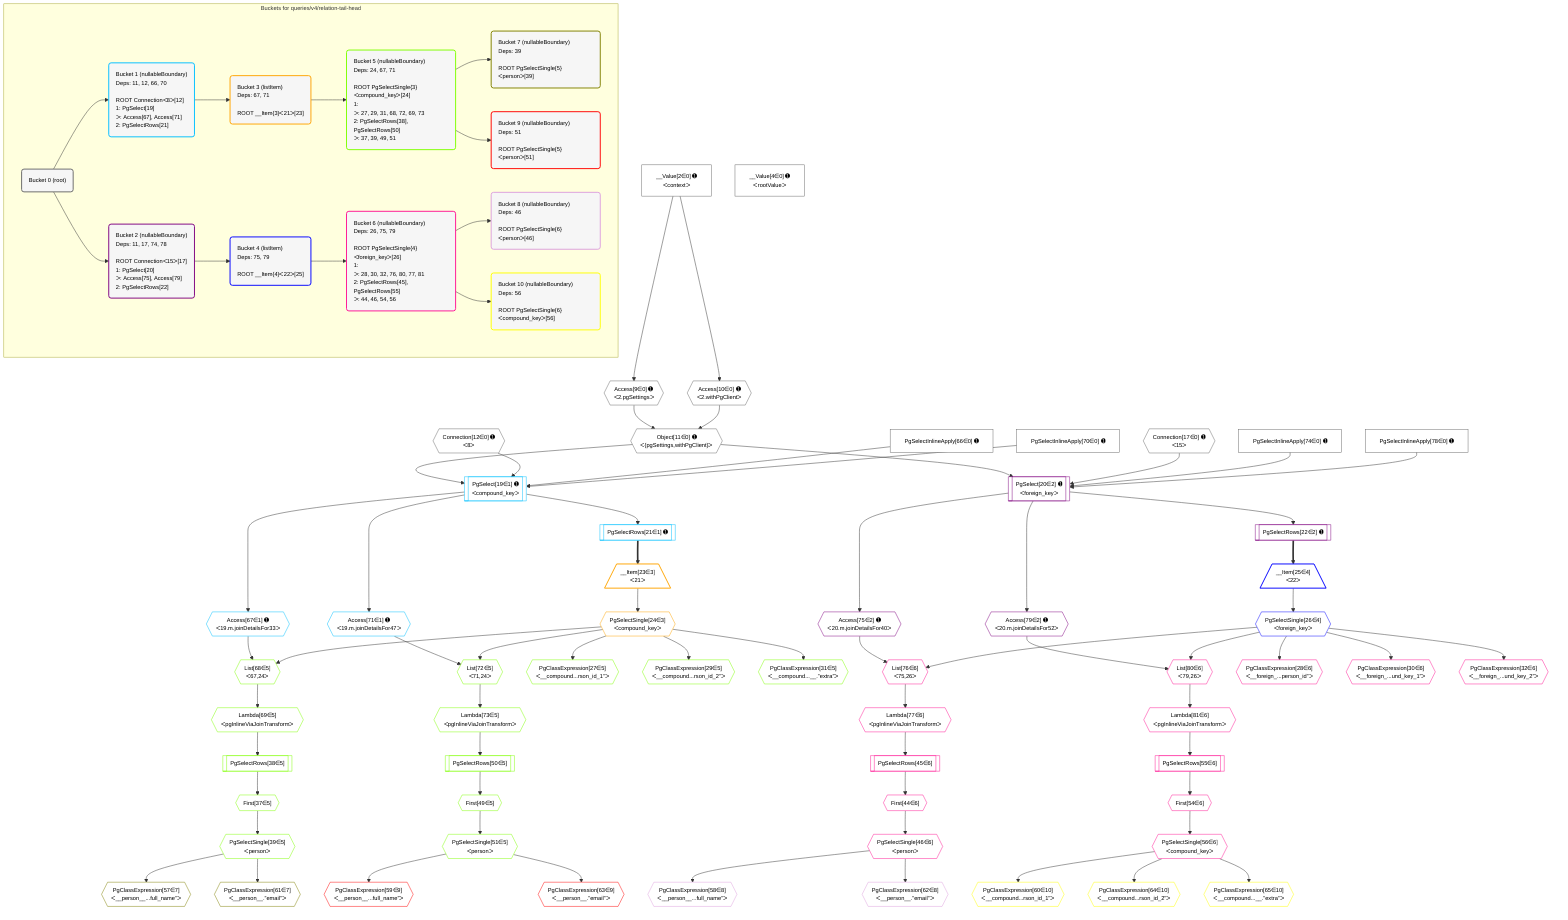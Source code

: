 %%{init: {'themeVariables': { 'fontSize': '12px'}}}%%
graph TD
    classDef path fill:#eee,stroke:#000,color:#000
    classDef plan fill:#fff,stroke-width:1px,color:#000
    classDef itemplan fill:#fff,stroke-width:2px,color:#000
    classDef unbatchedplan fill:#dff,stroke-width:1px,color:#000
    classDef sideeffectplan fill:#fcc,stroke-width:2px,color:#000
    classDef bucket fill:#f6f6f6,color:#000,stroke-width:2px,text-align:left

    subgraph "Buckets for queries/v4/relation-tail-head"
    Bucket0("Bucket 0 (root)"):::bucket
    Bucket1("Bucket 1 (nullableBoundary)<br />Deps: 11, 12, 66, 70<br /><br />ROOT Connectionᐸ8ᐳ[12]<br />1: PgSelect[19]<br />ᐳ: Access[67], Access[71]<br />2: PgSelectRows[21]"):::bucket
    Bucket2("Bucket 2 (nullableBoundary)<br />Deps: 11, 17, 74, 78<br /><br />ROOT Connectionᐸ15ᐳ[17]<br />1: PgSelect[20]<br />ᐳ: Access[75], Access[79]<br />2: PgSelectRows[22]"):::bucket
    Bucket3("Bucket 3 (listItem)<br />Deps: 67, 71<br /><br />ROOT __Item{3}ᐸ21ᐳ[23]"):::bucket
    Bucket4("Bucket 4 (listItem)<br />Deps: 75, 79<br /><br />ROOT __Item{4}ᐸ22ᐳ[25]"):::bucket
    Bucket5("Bucket 5 (nullableBoundary)<br />Deps: 24, 67, 71<br /><br />ROOT PgSelectSingle{3}ᐸcompound_keyᐳ[24]<br />1: <br />ᐳ: 27, 29, 31, 68, 72, 69, 73<br />2: PgSelectRows[38], PgSelectRows[50]<br />ᐳ: 37, 39, 49, 51"):::bucket
    Bucket6("Bucket 6 (nullableBoundary)<br />Deps: 26, 75, 79<br /><br />ROOT PgSelectSingle{4}ᐸforeign_keyᐳ[26]<br />1: <br />ᐳ: 28, 30, 32, 76, 80, 77, 81<br />2: PgSelectRows[45], PgSelectRows[55]<br />ᐳ: 44, 46, 54, 56"):::bucket
    Bucket7("Bucket 7 (nullableBoundary)<br />Deps: 39<br /><br />ROOT PgSelectSingle{5}ᐸpersonᐳ[39]"):::bucket
    Bucket8("Bucket 8 (nullableBoundary)<br />Deps: 46<br /><br />ROOT PgSelectSingle{6}ᐸpersonᐳ[46]"):::bucket
    Bucket9("Bucket 9 (nullableBoundary)<br />Deps: 51<br /><br />ROOT PgSelectSingle{5}ᐸpersonᐳ[51]"):::bucket
    Bucket10("Bucket 10 (nullableBoundary)<br />Deps: 56<br /><br />ROOT PgSelectSingle{6}ᐸcompound_keyᐳ[56]"):::bucket
    end
    Bucket0 --> Bucket1 & Bucket2
    Bucket1 --> Bucket3
    Bucket2 --> Bucket4
    Bucket3 --> Bucket5
    Bucket4 --> Bucket6
    Bucket5 --> Bucket7 & Bucket9
    Bucket6 --> Bucket8 & Bucket10

    %% plan dependencies
    Object11{{"Object[11∈0] ➊<br />ᐸ{pgSettings,withPgClient}ᐳ"}}:::plan
    Access9{{"Access[9∈0] ➊<br />ᐸ2.pgSettingsᐳ"}}:::plan
    Access10{{"Access[10∈0] ➊<br />ᐸ2.withPgClientᐳ"}}:::plan
    Access9 & Access10 --> Object11
    __Value2["__Value[2∈0] ➊<br />ᐸcontextᐳ"]:::plan
    __Value2 --> Access9
    __Value2 --> Access10
    __Value4["__Value[4∈0] ➊<br />ᐸrootValueᐳ"]:::plan
    Connection12{{"Connection[12∈0] ➊<br />ᐸ8ᐳ"}}:::plan
    Connection17{{"Connection[17∈0] ➊<br />ᐸ15ᐳ"}}:::plan
    PgSelectInlineApply66["PgSelectInlineApply[66∈0] ➊"]:::plan
    PgSelectInlineApply70["PgSelectInlineApply[70∈0] ➊"]:::plan
    PgSelectInlineApply74["PgSelectInlineApply[74∈0] ➊"]:::plan
    PgSelectInlineApply78["PgSelectInlineApply[78∈0] ➊"]:::plan
    PgSelect19[["PgSelect[19∈1] ➊<br />ᐸcompound_keyᐳ"]]:::plan
    Object11 & Connection12 & PgSelectInlineApply66 & PgSelectInlineApply70 --> PgSelect19
    PgSelectRows21[["PgSelectRows[21∈1] ➊"]]:::plan
    PgSelect19 --> PgSelectRows21
    Access67{{"Access[67∈1] ➊<br />ᐸ19.m.joinDetailsFor33ᐳ"}}:::plan
    PgSelect19 --> Access67
    Access71{{"Access[71∈1] ➊<br />ᐸ19.m.joinDetailsFor47ᐳ"}}:::plan
    PgSelect19 --> Access71
    PgSelect20[["PgSelect[20∈2] ➊<br />ᐸforeign_keyᐳ"]]:::plan
    Object11 & Connection17 & PgSelectInlineApply74 & PgSelectInlineApply78 --> PgSelect20
    PgSelectRows22[["PgSelectRows[22∈2] ➊"]]:::plan
    PgSelect20 --> PgSelectRows22
    Access75{{"Access[75∈2] ➊<br />ᐸ20.m.joinDetailsFor40ᐳ"}}:::plan
    PgSelect20 --> Access75
    Access79{{"Access[79∈2] ➊<br />ᐸ20.m.joinDetailsFor52ᐳ"}}:::plan
    PgSelect20 --> Access79
    __Item23[/"__Item[23∈3]<br />ᐸ21ᐳ"\]:::itemplan
    PgSelectRows21 ==> __Item23
    PgSelectSingle24{{"PgSelectSingle[24∈3]<br />ᐸcompound_keyᐳ"}}:::plan
    __Item23 --> PgSelectSingle24
    __Item25[/"__Item[25∈4]<br />ᐸ22ᐳ"\]:::itemplan
    PgSelectRows22 ==> __Item25
    PgSelectSingle26{{"PgSelectSingle[26∈4]<br />ᐸforeign_keyᐳ"}}:::plan
    __Item25 --> PgSelectSingle26
    List68{{"List[68∈5]<br />ᐸ67,24ᐳ"}}:::plan
    Access67 & PgSelectSingle24 --> List68
    List72{{"List[72∈5]<br />ᐸ71,24ᐳ"}}:::plan
    Access71 & PgSelectSingle24 --> List72
    PgClassExpression27{{"PgClassExpression[27∈5]<br />ᐸ__compound...rson_id_1”ᐳ"}}:::plan
    PgSelectSingle24 --> PgClassExpression27
    PgClassExpression29{{"PgClassExpression[29∈5]<br />ᐸ__compound...rson_id_2”ᐳ"}}:::plan
    PgSelectSingle24 --> PgClassExpression29
    PgClassExpression31{{"PgClassExpression[31∈5]<br />ᐸ__compound...__.”extra”ᐳ"}}:::plan
    PgSelectSingle24 --> PgClassExpression31
    First37{{"First[37∈5]"}}:::plan
    PgSelectRows38[["PgSelectRows[38∈5]"]]:::plan
    PgSelectRows38 --> First37
    Lambda69{{"Lambda[69∈5]<br />ᐸpgInlineViaJoinTransformᐳ"}}:::plan
    Lambda69 --> PgSelectRows38
    PgSelectSingle39{{"PgSelectSingle[39∈5]<br />ᐸpersonᐳ"}}:::plan
    First37 --> PgSelectSingle39
    First49{{"First[49∈5]"}}:::plan
    PgSelectRows50[["PgSelectRows[50∈5]"]]:::plan
    PgSelectRows50 --> First49
    Lambda73{{"Lambda[73∈5]<br />ᐸpgInlineViaJoinTransformᐳ"}}:::plan
    Lambda73 --> PgSelectRows50
    PgSelectSingle51{{"PgSelectSingle[51∈5]<br />ᐸpersonᐳ"}}:::plan
    First49 --> PgSelectSingle51
    List68 --> Lambda69
    List72 --> Lambda73
    List76{{"List[76∈6]<br />ᐸ75,26ᐳ"}}:::plan
    Access75 & PgSelectSingle26 --> List76
    List80{{"List[80∈6]<br />ᐸ79,26ᐳ"}}:::plan
    Access79 & PgSelectSingle26 --> List80
    PgClassExpression28{{"PgClassExpression[28∈6]<br />ᐸ__foreign_...person_id”ᐳ"}}:::plan
    PgSelectSingle26 --> PgClassExpression28
    PgClassExpression30{{"PgClassExpression[30∈6]<br />ᐸ__foreign_...und_key_1”ᐳ"}}:::plan
    PgSelectSingle26 --> PgClassExpression30
    PgClassExpression32{{"PgClassExpression[32∈6]<br />ᐸ__foreign_...und_key_2”ᐳ"}}:::plan
    PgSelectSingle26 --> PgClassExpression32
    First44{{"First[44∈6]"}}:::plan
    PgSelectRows45[["PgSelectRows[45∈6]"]]:::plan
    PgSelectRows45 --> First44
    Lambda77{{"Lambda[77∈6]<br />ᐸpgInlineViaJoinTransformᐳ"}}:::plan
    Lambda77 --> PgSelectRows45
    PgSelectSingle46{{"PgSelectSingle[46∈6]<br />ᐸpersonᐳ"}}:::plan
    First44 --> PgSelectSingle46
    First54{{"First[54∈6]"}}:::plan
    PgSelectRows55[["PgSelectRows[55∈6]"]]:::plan
    PgSelectRows55 --> First54
    Lambda81{{"Lambda[81∈6]<br />ᐸpgInlineViaJoinTransformᐳ"}}:::plan
    Lambda81 --> PgSelectRows55
    PgSelectSingle56{{"PgSelectSingle[56∈6]<br />ᐸcompound_keyᐳ"}}:::plan
    First54 --> PgSelectSingle56
    List76 --> Lambda77
    List80 --> Lambda81
    PgClassExpression57{{"PgClassExpression[57∈7]<br />ᐸ__person__...full_name”ᐳ"}}:::plan
    PgSelectSingle39 --> PgClassExpression57
    PgClassExpression61{{"PgClassExpression[61∈7]<br />ᐸ__person__.”email”ᐳ"}}:::plan
    PgSelectSingle39 --> PgClassExpression61
    PgClassExpression58{{"PgClassExpression[58∈8]<br />ᐸ__person__...full_name”ᐳ"}}:::plan
    PgSelectSingle46 --> PgClassExpression58
    PgClassExpression62{{"PgClassExpression[62∈8]<br />ᐸ__person__.”email”ᐳ"}}:::plan
    PgSelectSingle46 --> PgClassExpression62
    PgClassExpression59{{"PgClassExpression[59∈9]<br />ᐸ__person__...full_name”ᐳ"}}:::plan
    PgSelectSingle51 --> PgClassExpression59
    PgClassExpression63{{"PgClassExpression[63∈9]<br />ᐸ__person__.”email”ᐳ"}}:::plan
    PgSelectSingle51 --> PgClassExpression63
    PgClassExpression60{{"PgClassExpression[60∈10]<br />ᐸ__compound...rson_id_1”ᐳ"}}:::plan
    PgSelectSingle56 --> PgClassExpression60
    PgClassExpression64{{"PgClassExpression[64∈10]<br />ᐸ__compound...rson_id_2”ᐳ"}}:::plan
    PgSelectSingle56 --> PgClassExpression64
    PgClassExpression65{{"PgClassExpression[65∈10]<br />ᐸ__compound...__.”extra”ᐳ"}}:::plan
    PgSelectSingle56 --> PgClassExpression65

    %% define steps
    classDef bucket0 stroke:#696969
    class Bucket0,__Value2,__Value4,Access9,Access10,Object11,Connection12,Connection17,PgSelectInlineApply66,PgSelectInlineApply70,PgSelectInlineApply74,PgSelectInlineApply78 bucket0
    classDef bucket1 stroke:#00bfff
    class Bucket1,PgSelect19,PgSelectRows21,Access67,Access71 bucket1
    classDef bucket2 stroke:#7f007f
    class Bucket2,PgSelect20,PgSelectRows22,Access75,Access79 bucket2
    classDef bucket3 stroke:#ffa500
    class Bucket3,__Item23,PgSelectSingle24 bucket3
    classDef bucket4 stroke:#0000ff
    class Bucket4,__Item25,PgSelectSingle26 bucket4
    classDef bucket5 stroke:#7fff00
    class Bucket5,PgClassExpression27,PgClassExpression29,PgClassExpression31,First37,PgSelectRows38,PgSelectSingle39,First49,PgSelectRows50,PgSelectSingle51,List68,Lambda69,List72,Lambda73 bucket5
    classDef bucket6 stroke:#ff1493
    class Bucket6,PgClassExpression28,PgClassExpression30,PgClassExpression32,First44,PgSelectRows45,PgSelectSingle46,First54,PgSelectRows55,PgSelectSingle56,List76,Lambda77,List80,Lambda81 bucket6
    classDef bucket7 stroke:#808000
    class Bucket7,PgClassExpression57,PgClassExpression61 bucket7
    classDef bucket8 stroke:#dda0dd
    class Bucket8,PgClassExpression58,PgClassExpression62 bucket8
    classDef bucket9 stroke:#ff0000
    class Bucket9,PgClassExpression59,PgClassExpression63 bucket9
    classDef bucket10 stroke:#ffff00
    class Bucket10,PgClassExpression60,PgClassExpression64,PgClassExpression65 bucket10